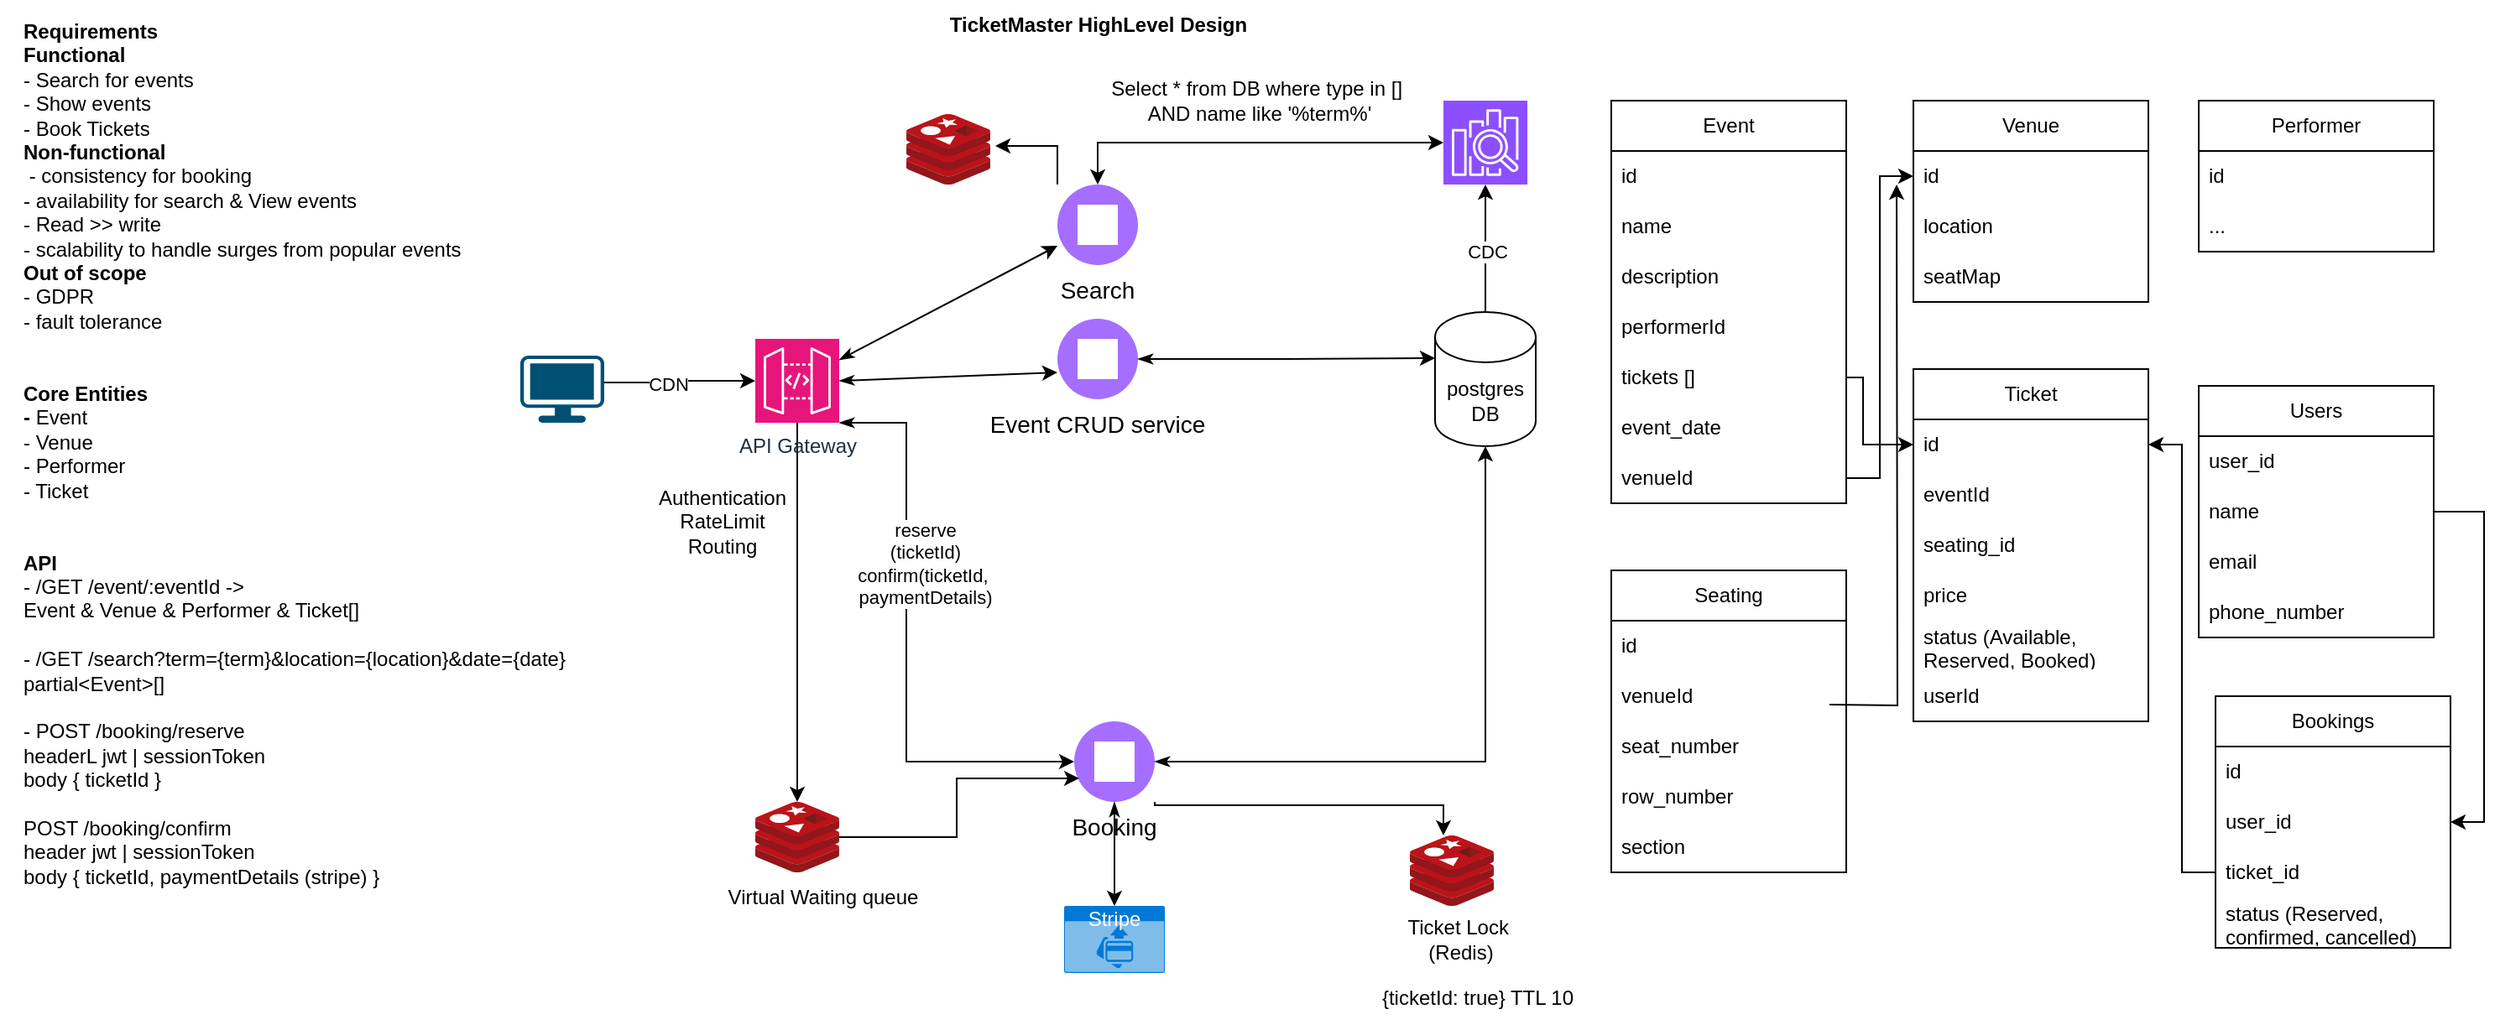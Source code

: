 <mxfile version="25.0.3">
  <diagram name="Page-1" id="rznSuXB1wHHOvqeHv0t4">
    <mxGraphModel dx="1078" dy="667" grid="1" gridSize="10" guides="1" tooltips="1" connect="1" arrows="1" fold="1" page="1" pageScale="1" pageWidth="850" pageHeight="1100" math="0" shadow="0">
      <root>
        <mxCell id="0" />
        <mxCell id="1" parent="0" />
        <mxCell id="OEbh8IiqhW5LueFlaGDv-1" value="&lt;div style=&quot;text-align: left;&quot;&gt;&lt;b style=&quot;background-color: initial;&quot;&gt;Requirements&lt;/b&gt;&lt;/div&gt;&lt;div style=&quot;text-align: left;&quot;&gt;&lt;b&gt;Functional&lt;/b&gt;&lt;/div&gt;&lt;div style=&quot;text-align: left;&quot;&gt;- Search for events&lt;/div&gt;&lt;div style=&quot;text-align: left;&quot;&gt;- Show events&lt;/div&gt;&lt;div style=&quot;text-align: left;&quot;&gt;- Book Tickets&lt;/div&gt;&lt;div style=&quot;text-align: left;&quot;&gt;&lt;b&gt;Non-functional&lt;/b&gt;&lt;/div&gt;&lt;div style=&quot;text-align: left;&quot;&gt;&amp;nbsp;- consistency for booking&lt;/div&gt;&lt;div style=&quot;text-align: left;&quot;&gt;- availability for search &amp;amp; View events&lt;/div&gt;&lt;div style=&quot;text-align: left;&quot;&gt;- Read &amp;gt;&amp;gt; write&lt;/div&gt;&lt;div style=&quot;text-align: left;&quot;&gt;- scalability to handle surges from popular events&lt;/div&gt;&lt;div style=&quot;text-align: left;&quot;&gt;&lt;b&gt;Out of scope&lt;/b&gt;&lt;/div&gt;&lt;div style=&quot;text-align: left;&quot;&gt;- GDPR&lt;/div&gt;&lt;div style=&quot;text-align: left;&quot;&gt;- fault tolerance&lt;/div&gt;&lt;div style=&quot;text-align: left;&quot;&gt;&lt;br&gt;&lt;/div&gt;&lt;div style=&quot;text-align: left;&quot;&gt;&lt;b&gt;&lt;br&gt;Core Entities&lt;/b&gt;&lt;/div&gt;&lt;div style=&quot;text-align: left;&quot;&gt;&lt;b&gt;-&amp;nbsp;&lt;/b&gt;&lt;span style=&quot;background-color: initial;&quot;&gt;Event&lt;/span&gt;&lt;b style=&quot;background-color: initial;&quot;&gt;&amp;nbsp;&lt;/b&gt;&lt;/div&gt;&lt;div style=&quot;text-align: left;&quot;&gt;- Venue&lt;/div&gt;&lt;div style=&quot;text-align: left;&quot;&gt;- Performer&lt;/div&gt;&lt;div style=&quot;text-align: left;&quot;&gt;- Ticket&lt;/div&gt;&lt;div style=&quot;text-align: left;&quot;&gt;&lt;br&gt;&lt;/div&gt;&lt;div style=&quot;text-align: left;&quot;&gt;&lt;b&gt;&lt;br&gt;API&lt;/b&gt;&lt;/div&gt;&lt;div style=&quot;text-align: left;&quot;&gt;&lt;span style=&quot;background-color: initial;&quot;&gt;- /GET /event/:eventId -&amp;gt;&amp;nbsp;&lt;/span&gt;&lt;/div&gt;&lt;div style=&quot;text-align: left;&quot;&gt;&lt;span style=&quot;background-color: initial;&quot;&gt;Event &amp;amp; Venue &amp;amp; Performer &amp;amp; Ticket[]&amp;nbsp;&lt;/span&gt;&lt;/div&gt;&lt;div style=&quot;text-align: left;&quot;&gt;&lt;span style=&quot;background-color: initial;&quot;&gt;&lt;br&gt;&lt;/span&gt;&lt;/div&gt;&lt;div style=&quot;text-align: left;&quot;&gt;&lt;span style=&quot;background-color: initial;&quot;&gt;- /GET /search?term={term}&amp;amp;location={location}&amp;amp;date={date}&lt;/span&gt;&lt;/div&gt;&lt;div style=&quot;text-align: left;&quot;&gt;&lt;span style=&quot;background-color: initial;&quot;&gt;partial&amp;lt;Event&amp;gt;[]&lt;/span&gt;&lt;/div&gt;&lt;div style=&quot;text-align: left;&quot;&gt;&lt;span style=&quot;background-color: initial;&quot;&gt;&lt;br&gt;&lt;/span&gt;&lt;/div&gt;&lt;div style=&quot;text-align: left;&quot;&gt;&lt;span style=&quot;background-color: initial;&quot;&gt;- POST /booking/reserve&lt;/span&gt;&lt;/div&gt;&lt;div style=&quot;text-align: left;&quot;&gt;&lt;span style=&quot;background-color: initial;&quot;&gt;headerL jwt | sessionToken&lt;/span&gt;&lt;/div&gt;&lt;div style=&quot;text-align: left;&quot;&gt;&lt;span style=&quot;background-color: initial;&quot;&gt;body { ticketId }&lt;/span&gt;&lt;/div&gt;&lt;div style=&quot;text-align: left;&quot;&gt;&lt;span style=&quot;background-color: initial;&quot;&gt;&lt;br&gt;&lt;/span&gt;&lt;/div&gt;&lt;div style=&quot;text-align: left;&quot;&gt;&lt;span style=&quot;background-color: initial;&quot;&gt;POST /booking/confirm&lt;/span&gt;&lt;/div&gt;&lt;div style=&quot;text-align: left;&quot;&gt;&lt;div&gt;&lt;span style=&quot;background-color: initial;&quot;&gt;header jwt | sessionToken&lt;/span&gt;&lt;/div&gt;&lt;div&gt;body { ticketId, paymentDetails (stripe) }&lt;/div&gt;&lt;/div&gt;&lt;div style=&quot;text-align: left;&quot;&gt;&lt;span style=&quot;background-color: initial;&quot;&gt;&lt;br&gt;&lt;/span&gt;&lt;/div&gt;&lt;div&gt;&lt;br&gt;&lt;/div&gt;" style="text;html=1;align=center;verticalAlign=middle;resizable=0;points=[];autosize=1;strokeColor=none;fillColor=none;" vertex="1" parent="1">
          <mxGeometry x="40" y="25" width="350" height="560" as="geometry" />
        </mxCell>
        <mxCell id="OEbh8IiqhW5LueFlaGDv-2" value="&lt;b&gt;TicketMaster HighLevel Design&lt;/b&gt;" style="text;html=1;align=center;verticalAlign=middle;resizable=0;points=[];autosize=1;strokeColor=none;fillColor=none;" vertex="1" parent="1">
          <mxGeometry x="594" y="20" width="200" height="30" as="geometry" />
        </mxCell>
        <mxCell id="OEbh8IiqhW5LueFlaGDv-4" style="edgeStyle=orthogonalEdgeStyle;rounded=0;orthogonalLoop=1;jettySize=auto;html=1;exitX=1;exitY=1;exitDx=0;exitDy=0;exitPerimeter=0;entryX=0;entryY=0.5;entryDx=0;entryDy=0;startArrow=classicThin;startFill=1;" edge="1" parent="1" source="OEbh8IiqhW5LueFlaGDv-3" target="OEbh8IiqhW5LueFlaGDv-5">
          <mxGeometry relative="1" as="geometry">
            <mxPoint x="630" y="245" as="targetPoint" />
            <Array as="points">
              <mxPoint x="580" y="272" />
              <mxPoint x="580" y="474" />
            </Array>
          </mxGeometry>
        </mxCell>
        <mxCell id="OEbh8IiqhW5LueFlaGDv-78" value="reserve&lt;div&gt;(ticketId)&lt;/div&gt;&lt;div&gt;confirm(ticketId,&amp;nbsp;&lt;/div&gt;&lt;div&gt;paymentDetails)&lt;/div&gt;" style="edgeLabel;html=1;align=center;verticalAlign=middle;resizable=0;points=[];" vertex="1" connectable="0" parent="OEbh8IiqhW5LueFlaGDv-4">
          <mxGeometry x="-0.28" y="-2" relative="1" as="geometry">
            <mxPoint x="13" y="1" as="offset" />
          </mxGeometry>
        </mxCell>
        <mxCell id="OEbh8IiqhW5LueFlaGDv-21" style="rounded=0;orthogonalLoop=1;jettySize=auto;html=1;exitX=1;exitY=0.25;exitDx=0;exitDy=0;exitPerimeter=0;startArrow=classicThin;startFill=1;" edge="1" parent="1" source="OEbh8IiqhW5LueFlaGDv-3" target="OEbh8IiqhW5LueFlaGDv-8">
          <mxGeometry relative="1" as="geometry" />
        </mxCell>
        <mxCell id="OEbh8IiqhW5LueFlaGDv-98" style="edgeStyle=orthogonalEdgeStyle;rounded=0;orthogonalLoop=1;jettySize=auto;html=1;exitX=0.5;exitY=1;exitDx=0;exitDy=0;exitPerimeter=0;" edge="1" parent="1" source="OEbh8IiqhW5LueFlaGDv-3" target="OEbh8IiqhW5LueFlaGDv-95">
          <mxGeometry relative="1" as="geometry">
            <mxPoint x="515" y="490" as="targetPoint" />
          </mxGeometry>
        </mxCell>
        <mxCell id="OEbh8IiqhW5LueFlaGDv-3" value="API Gateway" style="sketch=0;points=[[0,0,0],[0.25,0,0],[0.5,0,0],[0.75,0,0],[1,0,0],[0,1,0],[0.25,1,0],[0.5,1,0],[0.75,1,0],[1,1,0],[0,0.25,0],[0,0.5,0],[0,0.75,0],[1,0.25,0],[1,0.5,0],[1,0.75,0]];outlineConnect=0;fontColor=#232F3E;fillColor=#E7157B;strokeColor=#ffffff;dashed=0;verticalLabelPosition=bottom;verticalAlign=top;align=center;html=1;fontSize=12;fontStyle=0;aspect=fixed;shape=mxgraph.aws4.resourceIcon;resIcon=mxgraph.aws4.api_gateway;" vertex="1" parent="1">
          <mxGeometry x="490" y="222" width="50" height="50" as="geometry" />
        </mxCell>
        <mxCell id="OEbh8IiqhW5LueFlaGDv-5" value="Booking" style="shape=ellipse;fillColor=#A56EFF;aspect=fixed;resizable=0;labelPosition=center;verticalLabelPosition=bottom;align=center;verticalAlign=top;strokeColor=none;fontSize=14;" vertex="1" parent="1">
          <mxGeometry x="680" y="450" width="48" height="48" as="geometry" />
        </mxCell>
        <mxCell id="OEbh8IiqhW5LueFlaGDv-6" value="" style="fillColor=#ffffff;strokeColor=none;dashed=0;outlineConnect=0;html=1;labelPosition=center;verticalLabelPosition=bottom;verticalAlign=top;part=1;movable=0;resizable=0;rotatable=0;shape=mxgraph.ibm_cloud.microservices--1" vertex="1" parent="OEbh8IiqhW5LueFlaGDv-5">
          <mxGeometry width="24" height="24" relative="1" as="geometry">
            <mxPoint x="12" y="12" as="offset" />
          </mxGeometry>
        </mxCell>
        <mxCell id="OEbh8IiqhW5LueFlaGDv-28" style="edgeStyle=orthogonalEdgeStyle;rounded=0;orthogonalLoop=1;jettySize=auto;html=1;exitX=0.5;exitY=0;exitDx=0;exitDy=0;startArrow=classic;startFill=1;" edge="1" parent="1" source="OEbh8IiqhW5LueFlaGDv-8" target="OEbh8IiqhW5LueFlaGDv-27">
          <mxGeometry relative="1" as="geometry" />
        </mxCell>
        <mxCell id="OEbh8IiqhW5LueFlaGDv-8" value="Search" style="shape=ellipse;fillColor=#A56EFF;aspect=fixed;resizable=0;labelPosition=center;verticalLabelPosition=bottom;align=center;verticalAlign=top;strokeColor=none;fontSize=14;" vertex="1" parent="1">
          <mxGeometry x="670" y="130" width="48" height="48" as="geometry" />
        </mxCell>
        <mxCell id="OEbh8IiqhW5LueFlaGDv-9" value="" style="fillColor=#ffffff;strokeColor=none;dashed=0;outlineConnect=0;html=1;labelPosition=center;verticalLabelPosition=bottom;verticalAlign=top;part=1;movable=0;resizable=0;rotatable=0;shape=mxgraph.ibm_cloud.microservices--1" vertex="1" parent="OEbh8IiqhW5LueFlaGDv-8">
          <mxGeometry width="24" height="24" relative="1" as="geometry">
            <mxPoint x="12" y="12" as="offset" />
          </mxGeometry>
        </mxCell>
        <mxCell id="OEbh8IiqhW5LueFlaGDv-19" value="Event CRUD service" style="shape=ellipse;fillColor=#A56EFF;aspect=fixed;resizable=0;labelPosition=center;verticalLabelPosition=bottom;align=center;verticalAlign=top;strokeColor=none;fontSize=14;" vertex="1" parent="1">
          <mxGeometry x="670" y="210" width="48" height="48" as="geometry" />
        </mxCell>
        <mxCell id="OEbh8IiqhW5LueFlaGDv-20" value="" style="fillColor=#ffffff;strokeColor=none;dashed=0;outlineConnect=0;html=1;labelPosition=center;verticalLabelPosition=bottom;verticalAlign=top;part=1;movable=0;resizable=0;rotatable=0;shape=mxgraph.ibm_cloud.microservices--1" vertex="1" parent="OEbh8IiqhW5LueFlaGDv-19">
          <mxGeometry width="24" height="24" relative="1" as="geometry">
            <mxPoint x="12" y="12" as="offset" />
          </mxGeometry>
        </mxCell>
        <mxCell id="OEbh8IiqhW5LueFlaGDv-22" style="rounded=0;orthogonalLoop=1;jettySize=auto;html=1;exitX=1;exitY=0.5;exitDx=0;exitDy=0;exitPerimeter=0;entryX=0;entryY=0.667;entryDx=0;entryDy=0;entryPerimeter=0;startArrow=classicThin;startFill=1;" edge="1" parent="1" source="OEbh8IiqhW5LueFlaGDv-3" target="OEbh8IiqhW5LueFlaGDv-19">
          <mxGeometry relative="1" as="geometry" />
        </mxCell>
        <mxCell id="OEbh8IiqhW5LueFlaGDv-29" style="edgeStyle=orthogonalEdgeStyle;rounded=0;orthogonalLoop=1;jettySize=auto;html=1;exitX=0.5;exitY=0;exitDx=0;exitDy=0;exitPerimeter=0;entryX=0.5;entryY=1;entryDx=0;entryDy=0;entryPerimeter=0;" edge="1" parent="1" source="OEbh8IiqhW5LueFlaGDv-23" target="OEbh8IiqhW5LueFlaGDv-27">
          <mxGeometry relative="1" as="geometry">
            <mxPoint x="930" y="150" as="targetPoint" />
          </mxGeometry>
        </mxCell>
        <mxCell id="OEbh8IiqhW5LueFlaGDv-92" value="CDC" style="edgeLabel;html=1;align=center;verticalAlign=middle;resizable=0;points=[];" vertex="1" connectable="0" parent="OEbh8IiqhW5LueFlaGDv-29">
          <mxGeometry x="-0.053" y="-1" relative="1" as="geometry">
            <mxPoint as="offset" />
          </mxGeometry>
        </mxCell>
        <mxCell id="OEbh8IiqhW5LueFlaGDv-23" value="postgres DB" style="shape=cylinder3;whiteSpace=wrap;html=1;boundedLbl=1;backgroundOutline=1;size=15;" vertex="1" parent="1">
          <mxGeometry x="895" y="206" width="60" height="80" as="geometry" />
        </mxCell>
        <mxCell id="OEbh8IiqhW5LueFlaGDv-25" style="edgeStyle=orthogonalEdgeStyle;rounded=0;orthogonalLoop=1;jettySize=auto;html=1;exitX=1;exitY=0.5;exitDx=0;exitDy=0;entryX=0.5;entryY=1;entryDx=0;entryDy=0;entryPerimeter=0;startArrow=classicThin;startFill=1;" edge="1" parent="1" source="OEbh8IiqhW5LueFlaGDv-5" target="OEbh8IiqhW5LueFlaGDv-23">
          <mxGeometry relative="1" as="geometry" />
        </mxCell>
        <mxCell id="OEbh8IiqhW5LueFlaGDv-27" value="" style="sketch=0;points=[[0,0,0],[0.25,0,0],[0.5,0,0],[0.75,0,0],[1,0,0],[0,1,0],[0.25,1,0],[0.5,1,0],[0.75,1,0],[1,1,0],[0,0.25,0],[0,0.5,0],[0,0.75,0],[1,0.25,0],[1,0.5,0],[1,0.75,0]];outlineConnect=0;fontColor=#232F3E;fillColor=#8C4FFF;strokeColor=#ffffff;dashed=0;verticalLabelPosition=bottom;verticalAlign=top;align=center;html=1;fontSize=12;fontStyle=0;aspect=fixed;shape=mxgraph.aws4.resourceIcon;resIcon=mxgraph.aws4.elasticsearch_service;" vertex="1" parent="1">
          <mxGeometry x="900" y="80" width="50" height="50" as="geometry" />
        </mxCell>
        <mxCell id="OEbh8IiqhW5LueFlaGDv-30" value="" style="image;sketch=0;aspect=fixed;html=1;points=[];align=center;fontSize=12;image=img/lib/mscae/Cache_Redis_Product.svg;" vertex="1" parent="1">
          <mxGeometry x="580" y="88" width="50" height="42" as="geometry" />
        </mxCell>
        <mxCell id="OEbh8IiqhW5LueFlaGDv-31" style="edgeStyle=orthogonalEdgeStyle;rounded=0;orthogonalLoop=1;jettySize=auto;html=1;exitX=0;exitY=0;exitDx=0;exitDy=0;entryX=1.06;entryY=0.452;entryDx=0;entryDy=0;entryPerimeter=0;" edge="1" parent="1" source="OEbh8IiqhW5LueFlaGDv-8" target="OEbh8IiqhW5LueFlaGDv-30">
          <mxGeometry relative="1" as="geometry" />
        </mxCell>
        <mxCell id="OEbh8IiqhW5LueFlaGDv-33" value="" style="points=[[0.03,0.03,0],[0.5,0,0],[0.97,0.03,0],[1,0.4,0],[0.97,0.745,0],[0.5,1,0],[0.03,0.745,0],[0,0.4,0]];verticalLabelPosition=bottom;sketch=0;html=1;verticalAlign=top;aspect=fixed;align=center;pointerEvents=1;shape=mxgraph.cisco19.workstation;fillColor=#005073;strokeColor=none;" vertex="1" parent="1">
          <mxGeometry x="350" y="232" width="50" height="40" as="geometry" />
        </mxCell>
        <mxCell id="OEbh8IiqhW5LueFlaGDv-34" style="edgeStyle=orthogonalEdgeStyle;rounded=0;orthogonalLoop=1;jettySize=auto;html=1;exitX=1;exitY=0.4;exitDx=0;exitDy=0;exitPerimeter=0;entryX=0;entryY=0.5;entryDx=0;entryDy=0;entryPerimeter=0;" edge="1" parent="1" source="OEbh8IiqhW5LueFlaGDv-33" target="OEbh8IiqhW5LueFlaGDv-3">
          <mxGeometry relative="1" as="geometry">
            <mxPoint x="410" y="247" as="sourcePoint" />
          </mxGeometry>
        </mxCell>
        <mxCell id="OEbh8IiqhW5LueFlaGDv-93" value="CDN" style="edgeLabel;html=1;align=center;verticalAlign=middle;resizable=0;points=[];" vertex="1" connectable="0" parent="OEbh8IiqhW5LueFlaGDv-34">
          <mxGeometry x="-0.18" y="-1" relative="1" as="geometry">
            <mxPoint as="offset" />
          </mxGeometry>
        </mxCell>
        <mxCell id="OEbh8IiqhW5LueFlaGDv-35" value="Authentication&lt;div&gt;RateLimit&lt;/div&gt;&lt;div&gt;Routing&lt;/div&gt;" style="text;html=1;align=center;verticalAlign=middle;resizable=0;points=[];autosize=1;strokeColor=none;fillColor=none;" vertex="1" parent="1">
          <mxGeometry x="420" y="301" width="100" height="60" as="geometry" />
        </mxCell>
        <mxCell id="OEbh8IiqhW5LueFlaGDv-54" value="Event" style="swimlane;fontStyle=0;childLayout=stackLayout;horizontal=1;startSize=30;horizontalStack=0;resizeParent=1;resizeParentMax=0;resizeLast=0;collapsible=1;marginBottom=0;whiteSpace=wrap;html=1;" vertex="1" parent="1">
          <mxGeometry x="1000" y="80" width="140" height="240" as="geometry" />
        </mxCell>
        <mxCell id="OEbh8IiqhW5LueFlaGDv-58" value="id" style="text;strokeColor=none;fillColor=none;align=left;verticalAlign=middle;spacingLeft=4;spacingRight=4;overflow=hidden;points=[[0,0.5],[1,0.5]];portConstraint=eastwest;rotatable=0;whiteSpace=wrap;html=1;" vertex="1" parent="OEbh8IiqhW5LueFlaGDv-54">
          <mxGeometry y="30" width="140" height="30" as="geometry" />
        </mxCell>
        <mxCell id="OEbh8IiqhW5LueFlaGDv-55" value="name" style="text;strokeColor=none;fillColor=none;align=left;verticalAlign=middle;spacingLeft=4;spacingRight=4;overflow=hidden;points=[[0,0.5],[1,0.5]];portConstraint=eastwest;rotatable=0;whiteSpace=wrap;html=1;" vertex="1" parent="OEbh8IiqhW5LueFlaGDv-54">
          <mxGeometry y="60" width="140" height="30" as="geometry" />
        </mxCell>
        <mxCell id="OEbh8IiqhW5LueFlaGDv-56" value="description" style="text;strokeColor=none;fillColor=none;align=left;verticalAlign=middle;spacingLeft=4;spacingRight=4;overflow=hidden;points=[[0,0.5],[1,0.5]];portConstraint=eastwest;rotatable=0;whiteSpace=wrap;html=1;" vertex="1" parent="OEbh8IiqhW5LueFlaGDv-54">
          <mxGeometry y="90" width="140" height="30" as="geometry" />
        </mxCell>
        <mxCell id="OEbh8IiqhW5LueFlaGDv-57" value="performerId" style="text;strokeColor=none;fillColor=none;align=left;verticalAlign=middle;spacingLeft=4;spacingRight=4;overflow=hidden;points=[[0,0.5],[1,0.5]];portConstraint=eastwest;rotatable=0;whiteSpace=wrap;html=1;" vertex="1" parent="OEbh8IiqhW5LueFlaGDv-54">
          <mxGeometry y="120" width="140" height="30" as="geometry" />
        </mxCell>
        <mxCell id="OEbh8IiqhW5LueFlaGDv-59" value="tickets []" style="text;strokeColor=none;fillColor=none;align=left;verticalAlign=middle;spacingLeft=4;spacingRight=4;overflow=hidden;points=[[0,0.5],[1,0.5]];portConstraint=eastwest;rotatable=0;whiteSpace=wrap;html=1;" vertex="1" parent="OEbh8IiqhW5LueFlaGDv-54">
          <mxGeometry y="150" width="140" height="30" as="geometry" />
        </mxCell>
        <mxCell id="OEbh8IiqhW5LueFlaGDv-105" value="event_date" style="text;strokeColor=none;fillColor=none;align=left;verticalAlign=middle;spacingLeft=4;spacingRight=4;overflow=hidden;points=[[0,0.5],[1,0.5]];portConstraint=eastwest;rotatable=0;whiteSpace=wrap;html=1;" vertex="1" parent="OEbh8IiqhW5LueFlaGDv-54">
          <mxGeometry y="180" width="140" height="30" as="geometry" />
        </mxCell>
        <mxCell id="OEbh8IiqhW5LueFlaGDv-60" value="venueId" style="text;strokeColor=none;fillColor=none;align=left;verticalAlign=middle;spacingLeft=4;spacingRight=4;overflow=hidden;points=[[0,0.5],[1,0.5]];portConstraint=eastwest;rotatable=0;whiteSpace=wrap;html=1;" vertex="1" parent="OEbh8IiqhW5LueFlaGDv-54">
          <mxGeometry y="210" width="140" height="30" as="geometry" />
        </mxCell>
        <mxCell id="OEbh8IiqhW5LueFlaGDv-61" value="Venue" style="swimlane;fontStyle=0;childLayout=stackLayout;horizontal=1;startSize=30;horizontalStack=0;resizeParent=1;resizeParentMax=0;resizeLast=0;collapsible=1;marginBottom=0;whiteSpace=wrap;html=1;" vertex="1" parent="1">
          <mxGeometry x="1180" y="80" width="140" height="120" as="geometry" />
        </mxCell>
        <mxCell id="OEbh8IiqhW5LueFlaGDv-62" value="id" style="text;strokeColor=none;fillColor=none;align=left;verticalAlign=middle;spacingLeft=4;spacingRight=4;overflow=hidden;points=[[0,0.5],[1,0.5]];portConstraint=eastwest;rotatable=0;whiteSpace=wrap;html=1;" vertex="1" parent="OEbh8IiqhW5LueFlaGDv-61">
          <mxGeometry y="30" width="140" height="30" as="geometry" />
        </mxCell>
        <mxCell id="OEbh8IiqhW5LueFlaGDv-63" value="location" style="text;strokeColor=none;fillColor=none;align=left;verticalAlign=middle;spacingLeft=4;spacingRight=4;overflow=hidden;points=[[0,0.5],[1,0.5]];portConstraint=eastwest;rotatable=0;whiteSpace=wrap;html=1;" vertex="1" parent="OEbh8IiqhW5LueFlaGDv-61">
          <mxGeometry y="60" width="140" height="30" as="geometry" />
        </mxCell>
        <mxCell id="OEbh8IiqhW5LueFlaGDv-64" value="seatMap" style="text;strokeColor=none;fillColor=none;align=left;verticalAlign=middle;spacingLeft=4;spacingRight=4;overflow=hidden;points=[[0,0.5],[1,0.5]];portConstraint=eastwest;rotatable=0;whiteSpace=wrap;html=1;" vertex="1" parent="OEbh8IiqhW5LueFlaGDv-61">
          <mxGeometry y="90" width="140" height="30" as="geometry" />
        </mxCell>
        <mxCell id="OEbh8IiqhW5LueFlaGDv-68" value="Performer" style="swimlane;fontStyle=0;childLayout=stackLayout;horizontal=1;startSize=30;horizontalStack=0;resizeParent=1;resizeParentMax=0;resizeLast=0;collapsible=1;marginBottom=0;whiteSpace=wrap;html=1;" vertex="1" parent="1">
          <mxGeometry x="1350" y="80" width="140" height="90" as="geometry" />
        </mxCell>
        <mxCell id="OEbh8IiqhW5LueFlaGDv-69" value="id" style="text;strokeColor=none;fillColor=none;align=left;verticalAlign=middle;spacingLeft=4;spacingRight=4;overflow=hidden;points=[[0,0.5],[1,0.5]];portConstraint=eastwest;rotatable=0;whiteSpace=wrap;html=1;" vertex="1" parent="OEbh8IiqhW5LueFlaGDv-68">
          <mxGeometry y="30" width="140" height="30" as="geometry" />
        </mxCell>
        <mxCell id="OEbh8IiqhW5LueFlaGDv-70" value="..." style="text;strokeColor=none;fillColor=none;align=left;verticalAlign=middle;spacingLeft=4;spacingRight=4;overflow=hidden;points=[[0,0.5],[1,0.5]];portConstraint=eastwest;rotatable=0;whiteSpace=wrap;html=1;" vertex="1" parent="OEbh8IiqhW5LueFlaGDv-68">
          <mxGeometry y="60" width="140" height="30" as="geometry" />
        </mxCell>
        <mxCell id="OEbh8IiqhW5LueFlaGDv-72" value="Ticket" style="swimlane;fontStyle=0;childLayout=stackLayout;horizontal=1;startSize=30;horizontalStack=0;resizeParent=1;resizeParentMax=0;resizeLast=0;collapsible=1;marginBottom=0;whiteSpace=wrap;html=1;" vertex="1" parent="1">
          <mxGeometry x="1180" y="240" width="140" height="210" as="geometry" />
        </mxCell>
        <mxCell id="OEbh8IiqhW5LueFlaGDv-73" value="id" style="text;strokeColor=none;fillColor=none;align=left;verticalAlign=middle;spacingLeft=4;spacingRight=4;overflow=hidden;points=[[0,0.5],[1,0.5]];portConstraint=eastwest;rotatable=0;whiteSpace=wrap;html=1;" vertex="1" parent="OEbh8IiqhW5LueFlaGDv-72">
          <mxGeometry y="30" width="140" height="30" as="geometry" />
        </mxCell>
        <mxCell id="OEbh8IiqhW5LueFlaGDv-74" value="eventId" style="text;strokeColor=none;fillColor=none;align=left;verticalAlign=middle;spacingLeft=4;spacingRight=4;overflow=hidden;points=[[0,0.5],[1,0.5]];portConstraint=eastwest;rotatable=0;whiteSpace=wrap;html=1;" vertex="1" parent="OEbh8IiqhW5LueFlaGDv-72">
          <mxGeometry y="60" width="140" height="30" as="geometry" />
        </mxCell>
        <mxCell id="OEbh8IiqhW5LueFlaGDv-75" value="seating_id" style="text;strokeColor=none;fillColor=none;align=left;verticalAlign=middle;spacingLeft=4;spacingRight=4;overflow=hidden;points=[[0,0.5],[1,0.5]];portConstraint=eastwest;rotatable=0;whiteSpace=wrap;html=1;" vertex="1" parent="OEbh8IiqhW5LueFlaGDv-72">
          <mxGeometry y="90" width="140" height="30" as="geometry" />
        </mxCell>
        <mxCell id="OEbh8IiqhW5LueFlaGDv-76" value="price" style="text;strokeColor=none;fillColor=none;align=left;verticalAlign=middle;spacingLeft=4;spacingRight=4;overflow=hidden;points=[[0,0.5],[1,0.5]];portConstraint=eastwest;rotatable=0;whiteSpace=wrap;html=1;" vertex="1" parent="OEbh8IiqhW5LueFlaGDv-72">
          <mxGeometry y="120" width="140" height="30" as="geometry" />
        </mxCell>
        <mxCell id="OEbh8IiqhW5LueFlaGDv-79" value="status (Available, Reserved, Booked)" style="text;strokeColor=none;fillColor=none;align=left;verticalAlign=middle;spacingLeft=4;spacingRight=4;overflow=hidden;points=[[0,0.5],[1,0.5]];portConstraint=eastwest;rotatable=0;whiteSpace=wrap;html=1;" vertex="1" parent="OEbh8IiqhW5LueFlaGDv-72">
          <mxGeometry y="150" width="140" height="30" as="geometry" />
        </mxCell>
        <mxCell id="OEbh8IiqhW5LueFlaGDv-82" value="userId" style="text;strokeColor=none;fillColor=none;align=left;verticalAlign=middle;spacingLeft=4;spacingRight=4;overflow=hidden;points=[[0,0.5],[1,0.5]];portConstraint=eastwest;rotatable=0;whiteSpace=wrap;html=1;" vertex="1" parent="OEbh8IiqhW5LueFlaGDv-72">
          <mxGeometry y="180" width="140" height="30" as="geometry" />
        </mxCell>
        <mxCell id="OEbh8IiqhW5LueFlaGDv-77" value="Select * from DB where type in []&amp;nbsp;&lt;div&gt;AND name like &#39;%term%&#39;&lt;/div&gt;" style="text;html=1;align=center;verticalAlign=middle;resizable=0;points=[];autosize=1;strokeColor=none;fillColor=none;" vertex="1" parent="1">
          <mxGeometry x="690" y="60" width="200" height="40" as="geometry" />
        </mxCell>
        <mxCell id="OEbh8IiqhW5LueFlaGDv-80" value="Stripe" style="html=1;whiteSpace=wrap;strokeColor=none;fillColor=#0079D6;labelPosition=center;verticalLabelPosition=middle;verticalAlign=top;align=center;fontSize=12;outlineConnect=0;spacingTop=-6;fontColor=#FFFFFF;sketch=0;shape=mxgraph.sitemap.payment;" vertex="1" parent="1">
          <mxGeometry x="674" y="560" width="60" height="40" as="geometry" />
        </mxCell>
        <mxCell id="OEbh8IiqhW5LueFlaGDv-83" style="edgeStyle=orthogonalEdgeStyle;rounded=0;orthogonalLoop=1;jettySize=auto;html=1;entryX=0.5;entryY=0;entryDx=0;entryDy=0;entryPerimeter=0;startArrow=classicThin;startFill=1;" edge="1" parent="1" source="OEbh8IiqhW5LueFlaGDv-5" target="OEbh8IiqhW5LueFlaGDv-80">
          <mxGeometry relative="1" as="geometry" />
        </mxCell>
        <mxCell id="OEbh8IiqhW5LueFlaGDv-84" style="edgeStyle=orthogonalEdgeStyle;rounded=0;orthogonalLoop=1;jettySize=auto;html=1;exitX=1;exitY=0.5;exitDx=0;exitDy=0;entryX=0;entryY=0;entryDx=0;entryDy=27.5;entryPerimeter=0;startArrow=classicThin;startFill=1;" edge="1" parent="1" source="OEbh8IiqhW5LueFlaGDv-19" target="OEbh8IiqhW5LueFlaGDv-23">
          <mxGeometry relative="1" as="geometry" />
        </mxCell>
        <mxCell id="OEbh8IiqhW5LueFlaGDv-85" value="" style="image;sketch=0;aspect=fixed;html=1;points=[];align=center;fontSize=12;image=img/lib/mscae/Cache_Redis_Product.svg;" vertex="1" parent="1">
          <mxGeometry x="880" y="518" width="50" height="42" as="geometry" />
        </mxCell>
        <mxCell id="OEbh8IiqhW5LueFlaGDv-86" value="Ticket Lock&amp;nbsp;&lt;div&gt;(Redis)&lt;/div&gt;" style="text;html=1;align=center;verticalAlign=middle;resizable=0;points=[];autosize=1;strokeColor=none;fillColor=none;" vertex="1" parent="1">
          <mxGeometry x="865" y="560" width="90" height="40" as="geometry" />
        </mxCell>
        <mxCell id="OEbh8IiqhW5LueFlaGDv-89" value="{ticketId: true} TTL 10" style="text;html=1;align=center;verticalAlign=middle;resizable=0;points=[];autosize=1;strokeColor=none;fillColor=none;" vertex="1" parent="1">
          <mxGeometry x="850" y="600" width="140" height="30" as="geometry" />
        </mxCell>
        <mxCell id="OEbh8IiqhW5LueFlaGDv-90" style="edgeStyle=orthogonalEdgeStyle;rounded=0;orthogonalLoop=1;jettySize=auto;html=1;exitX=1;exitY=1;exitDx=0;exitDy=0;" edge="1" parent="1" source="OEbh8IiqhW5LueFlaGDv-5" target="OEbh8IiqhW5LueFlaGDv-85">
          <mxGeometry relative="1" as="geometry">
            <Array as="points">
              <mxPoint x="728" y="500" />
              <mxPoint x="900" y="500" />
            </Array>
          </mxGeometry>
        </mxCell>
        <mxCell id="OEbh8IiqhW5LueFlaGDv-95" value="" style="image;sketch=0;aspect=fixed;html=1;points=[];align=center;fontSize=12;image=img/lib/mscae/Cache_Redis_Product.svg;" vertex="1" parent="1">
          <mxGeometry x="490" y="498" width="50" height="42" as="geometry" />
        </mxCell>
        <mxCell id="OEbh8IiqhW5LueFlaGDv-96" value="Virtual Waiting queue" style="text;html=1;align=center;verticalAlign=middle;resizable=0;points=[];autosize=1;strokeColor=none;fillColor=none;" vertex="1" parent="1">
          <mxGeometry x="460" y="540" width="140" height="30" as="geometry" />
        </mxCell>
        <mxCell id="OEbh8IiqhW5LueFlaGDv-97" style="edgeStyle=orthogonalEdgeStyle;rounded=0;orthogonalLoop=1;jettySize=auto;html=1;entryX=0.063;entryY=0.708;entryDx=0;entryDy=0;entryPerimeter=0;" edge="1" parent="1" source="OEbh8IiqhW5LueFlaGDv-95" target="OEbh8IiqhW5LueFlaGDv-5">
          <mxGeometry relative="1" as="geometry" />
        </mxCell>
        <mxCell id="OEbh8IiqhW5LueFlaGDv-99" value="Users" style="swimlane;fontStyle=0;childLayout=stackLayout;horizontal=1;startSize=30;horizontalStack=0;resizeParent=1;resizeParentMax=0;resizeLast=0;collapsible=1;marginBottom=0;whiteSpace=wrap;html=1;" vertex="1" parent="1">
          <mxGeometry x="1350" y="250" width="140" height="150" as="geometry" />
        </mxCell>
        <mxCell id="OEbh8IiqhW5LueFlaGDv-100" value="user_id" style="text;strokeColor=none;fillColor=none;align=left;verticalAlign=middle;spacingLeft=4;spacingRight=4;overflow=hidden;points=[[0,0.5],[1,0.5]];portConstraint=eastwest;rotatable=0;whiteSpace=wrap;html=1;" vertex="1" parent="OEbh8IiqhW5LueFlaGDv-99">
          <mxGeometry y="30" width="140" height="30" as="geometry" />
        </mxCell>
        <mxCell id="OEbh8IiqhW5LueFlaGDv-101" value="name" style="text;strokeColor=none;fillColor=none;align=left;verticalAlign=middle;spacingLeft=4;spacingRight=4;overflow=hidden;points=[[0,0.5],[1,0.5]];portConstraint=eastwest;rotatable=0;whiteSpace=wrap;html=1;" vertex="1" parent="OEbh8IiqhW5LueFlaGDv-99">
          <mxGeometry y="60" width="140" height="30" as="geometry" />
        </mxCell>
        <mxCell id="OEbh8IiqhW5LueFlaGDv-102" value="email" style="text;strokeColor=none;fillColor=none;align=left;verticalAlign=middle;spacingLeft=4;spacingRight=4;overflow=hidden;points=[[0,0.5],[1,0.5]];portConstraint=eastwest;rotatable=0;whiteSpace=wrap;html=1;" vertex="1" parent="OEbh8IiqhW5LueFlaGDv-99">
          <mxGeometry y="90" width="140" height="30" as="geometry" />
        </mxCell>
        <mxCell id="OEbh8IiqhW5LueFlaGDv-103" value="phone_number" style="text;strokeColor=none;fillColor=none;align=left;verticalAlign=middle;spacingLeft=4;spacingRight=4;overflow=hidden;points=[[0,0.5],[1,0.5]];portConstraint=eastwest;rotatable=0;whiteSpace=wrap;html=1;" vertex="1" parent="OEbh8IiqhW5LueFlaGDv-99">
          <mxGeometry y="120" width="140" height="30" as="geometry" />
        </mxCell>
        <mxCell id="OEbh8IiqhW5LueFlaGDv-106" value="Seating" style="swimlane;fontStyle=0;childLayout=stackLayout;horizontal=1;startSize=30;horizontalStack=0;resizeParent=1;resizeParentMax=0;resizeLast=0;collapsible=1;marginBottom=0;whiteSpace=wrap;html=1;" vertex="1" parent="1">
          <mxGeometry x="1000" y="360" width="140" height="180" as="geometry" />
        </mxCell>
        <mxCell id="OEbh8IiqhW5LueFlaGDv-107" value="id" style="text;strokeColor=none;fillColor=none;align=left;verticalAlign=middle;spacingLeft=4;spacingRight=4;overflow=hidden;points=[[0,0.5],[1,0.5]];portConstraint=eastwest;rotatable=0;whiteSpace=wrap;html=1;" vertex="1" parent="OEbh8IiqhW5LueFlaGDv-106">
          <mxGeometry y="30" width="140" height="30" as="geometry" />
        </mxCell>
        <mxCell id="OEbh8IiqhW5LueFlaGDv-108" value="venueId" style="text;strokeColor=none;fillColor=none;align=left;verticalAlign=middle;spacingLeft=4;spacingRight=4;overflow=hidden;points=[[0,0.5],[1,0.5]];portConstraint=eastwest;rotatable=0;whiteSpace=wrap;html=1;" vertex="1" parent="OEbh8IiqhW5LueFlaGDv-106">
          <mxGeometry y="60" width="140" height="30" as="geometry" />
        </mxCell>
        <mxCell id="OEbh8IiqhW5LueFlaGDv-109" value="seat_number" style="text;strokeColor=none;fillColor=none;align=left;verticalAlign=middle;spacingLeft=4;spacingRight=4;overflow=hidden;points=[[0,0.5],[1,0.5]];portConstraint=eastwest;rotatable=0;whiteSpace=wrap;html=1;" vertex="1" parent="OEbh8IiqhW5LueFlaGDv-106">
          <mxGeometry y="90" width="140" height="30" as="geometry" />
        </mxCell>
        <mxCell id="OEbh8IiqhW5LueFlaGDv-110" value="row_number" style="text;strokeColor=none;fillColor=none;align=left;verticalAlign=middle;spacingLeft=4;spacingRight=4;overflow=hidden;points=[[0,0.5],[1,0.5]];portConstraint=eastwest;rotatable=0;whiteSpace=wrap;html=1;" vertex="1" parent="OEbh8IiqhW5LueFlaGDv-106">
          <mxGeometry y="120" width="140" height="30" as="geometry" />
        </mxCell>
        <mxCell id="OEbh8IiqhW5LueFlaGDv-111" value="section" style="text;strokeColor=none;fillColor=none;align=left;verticalAlign=middle;spacingLeft=4;spacingRight=4;overflow=hidden;points=[[0,0.5],[1,0.5]];portConstraint=eastwest;rotatable=0;whiteSpace=wrap;html=1;" vertex="1" parent="OEbh8IiqhW5LueFlaGDv-106">
          <mxGeometry y="150" width="140" height="30" as="geometry" />
        </mxCell>
        <mxCell id="OEbh8IiqhW5LueFlaGDv-112" value="Bookings" style="swimlane;fontStyle=0;childLayout=stackLayout;horizontal=1;startSize=30;horizontalStack=0;resizeParent=1;resizeParentMax=0;resizeLast=0;collapsible=1;marginBottom=0;whiteSpace=wrap;html=1;" vertex="1" parent="1">
          <mxGeometry x="1360" y="435" width="140" height="150" as="geometry" />
        </mxCell>
        <mxCell id="OEbh8IiqhW5LueFlaGDv-113" value="id" style="text;strokeColor=none;fillColor=none;align=left;verticalAlign=middle;spacingLeft=4;spacingRight=4;overflow=hidden;points=[[0,0.5],[1,0.5]];portConstraint=eastwest;rotatable=0;whiteSpace=wrap;html=1;" vertex="1" parent="OEbh8IiqhW5LueFlaGDv-112">
          <mxGeometry y="30" width="140" height="30" as="geometry" />
        </mxCell>
        <mxCell id="OEbh8IiqhW5LueFlaGDv-114" value="user_id" style="text;strokeColor=none;fillColor=none;align=left;verticalAlign=middle;spacingLeft=4;spacingRight=4;overflow=hidden;points=[[0,0.5],[1,0.5]];portConstraint=eastwest;rotatable=0;whiteSpace=wrap;html=1;" vertex="1" parent="OEbh8IiqhW5LueFlaGDv-112">
          <mxGeometry y="60" width="140" height="30" as="geometry" />
        </mxCell>
        <mxCell id="OEbh8IiqhW5LueFlaGDv-115" value="ticket_id" style="text;strokeColor=none;fillColor=none;align=left;verticalAlign=middle;spacingLeft=4;spacingRight=4;overflow=hidden;points=[[0,0.5],[1,0.5]];portConstraint=eastwest;rotatable=0;whiteSpace=wrap;html=1;" vertex="1" parent="OEbh8IiqhW5LueFlaGDv-112">
          <mxGeometry y="90" width="140" height="30" as="geometry" />
        </mxCell>
        <mxCell id="OEbh8IiqhW5LueFlaGDv-116" value="status (Reserved, confirmed, cancelled)" style="text;strokeColor=none;fillColor=none;align=left;verticalAlign=middle;spacingLeft=4;spacingRight=4;overflow=hidden;points=[[0,0.5],[1,0.5]];portConstraint=eastwest;rotatable=0;whiteSpace=wrap;html=1;" vertex="1" parent="OEbh8IiqhW5LueFlaGDv-112">
          <mxGeometry y="120" width="140" height="30" as="geometry" />
        </mxCell>
        <mxCell id="OEbh8IiqhW5LueFlaGDv-117" style="edgeStyle=orthogonalEdgeStyle;rounded=0;orthogonalLoop=1;jettySize=auto;html=1;entryX=1;entryY=0.5;entryDx=0;entryDy=0;" edge="1" parent="1" source="OEbh8IiqhW5LueFlaGDv-101" target="OEbh8IiqhW5LueFlaGDv-114">
          <mxGeometry relative="1" as="geometry" />
        </mxCell>
        <mxCell id="OEbh8IiqhW5LueFlaGDv-118" style="edgeStyle=orthogonalEdgeStyle;rounded=0;orthogonalLoop=1;jettySize=auto;html=1;exitX=1;exitY=0.5;exitDx=0;exitDy=0;entryX=0;entryY=0.5;entryDx=0;entryDy=0;" edge="1" parent="1" source="OEbh8IiqhW5LueFlaGDv-60" target="OEbh8IiqhW5LueFlaGDv-62">
          <mxGeometry relative="1" as="geometry" />
        </mxCell>
        <mxCell id="OEbh8IiqhW5LueFlaGDv-119" style="edgeStyle=orthogonalEdgeStyle;rounded=0;orthogonalLoop=1;jettySize=auto;html=1;exitX=1;exitY=0.5;exitDx=0;exitDy=0;entryX=0;entryY=0.5;entryDx=0;entryDy=0;" edge="1" parent="1" source="OEbh8IiqhW5LueFlaGDv-59" target="OEbh8IiqhW5LueFlaGDv-73">
          <mxGeometry relative="1" as="geometry">
            <Array as="points">
              <mxPoint x="1150" y="245" />
              <mxPoint x="1150" y="285" />
            </Array>
          </mxGeometry>
        </mxCell>
        <mxCell id="OEbh8IiqhW5LueFlaGDv-120" style="edgeStyle=orthogonalEdgeStyle;rounded=0;orthogonalLoop=1;jettySize=auto;html=1;exitX=0;exitY=0.5;exitDx=0;exitDy=0;entryX=1;entryY=0.5;entryDx=0;entryDy=0;" edge="1" parent="1" source="OEbh8IiqhW5LueFlaGDv-115" target="OEbh8IiqhW5LueFlaGDv-73">
          <mxGeometry relative="1" as="geometry" />
        </mxCell>
        <mxCell id="OEbh8IiqhW5LueFlaGDv-121" style="edgeStyle=orthogonalEdgeStyle;rounded=0;orthogonalLoop=1;jettySize=auto;html=1;exitX=1;exitY=0.5;exitDx=0;exitDy=0;entryX=0;entryY=0.5;entryDx=0;entryDy=0;" edge="1" parent="1">
          <mxGeometry relative="1" as="geometry">
            <mxPoint x="1130" y="440" as="sourcePoint" />
            <mxPoint x="1170" y="130" as="targetPoint" />
          </mxGeometry>
        </mxCell>
      </root>
    </mxGraphModel>
  </diagram>
</mxfile>
